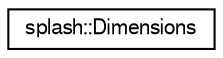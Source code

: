 digraph "Graphical Class Hierarchy"
{
  edge [fontname="FreeSans",fontsize="10",labelfontname="FreeSans",labelfontsize="10"];
  node [fontname="FreeSans",fontsize="10",shape=record];
  rankdir="LR";
  Node1 [label="splash::Dimensions",height=0.2,width=0.4,color="black", fillcolor="white", style="filled",URL="$classsplash_1_1_dimensions.html"];
}
